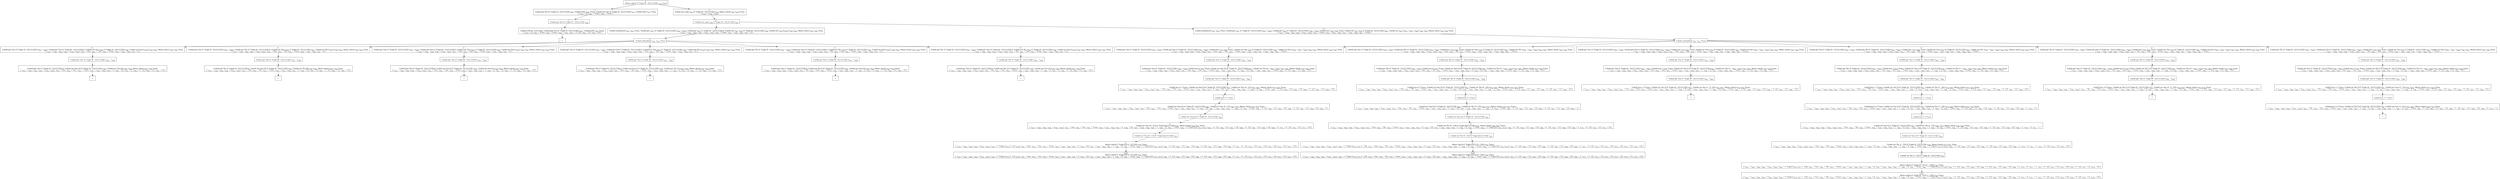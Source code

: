 digraph {
    graph [rankdir=TB
          ,bgcolor=transparent];
    node [shape=box
         ,fillcolor=white
         ,style=filled];
    0 [label=<O <BR/> Memo check (C Triple [0 : [2] [1] [3]]) v<SUB>916</SUB> Trueo>];
    1 [label=<C <BR/> Unfold get One (C Triple [0 : [2] [1] [3]]) v<SUB>946</SUB>, Unfold isNil v<SUB>946</SUB> Trueo, Unfold get Two (C Triple [0 : [2] [1] [3]]) v<SUB>947</SUB>, Unfold isNil v<SUB>947</SUB> Trueo <BR/>  [ v<SUB>916</SUB> &rarr; [], v<SUB>944</SUB> &rarr; Trueo, v<SUB>945</SUB> &rarr; Trueo ] >];
    2 [label=<C <BR/> Unfold one_step v<SUB>948</SUB> (C Triple [0 : [2] [1] [3]]) v<SUB>950</SUB>, Memo check v<SUB>950</SUB> v<SUB>949</SUB> Trueo <BR/>  [ v<SUB>916</SUB> &rarr; v<SUB>948</SUB> : v<SUB>949</SUB> ] >];
    3 [label=<O <BR/> Unfold get One (C Triple [0 : [2] [1] [3]]) v<SUB>946</SUB>>];
    4 [label=<C <BR/> Unfold isNil (0 : [2]) Trueo, Unfold get Two (C Triple [0 : [2] [1] [3]]) v<SUB>947</SUB>, Unfold isNil v<SUB>947</SUB> Trueo <BR/>  [ v<SUB>916</SUB> &rarr; [], v<SUB>944</SUB> &rarr; Trueo, v<SUB>945</SUB> &rarr; Trueo, v<SUB>946</SUB> &rarr; v<SUB>951</SUB>, v<SUB>951</SUB> &rarr; 0 : [2], v<SUB>952</SUB> &rarr; [1], v<SUB>953</SUB> &rarr; [3] ] >];
    5 [label=<_|_>];
    6 [label=<O <BR/> Unfold one_step v<SUB>948</SUB> (C Triple [0 : [2] [1] [3]]) v<SUB>950</SUB>>];
    7 [label=<C <BR/> Unfold notEqStick v<SUB>951</SUB> v<SUB>952</SUB> Trueo, Unfold get v<SUB>951</SUB> (C Triple [0 : [2] [1] [3]]) (v<SUB>955</SUB> : v<SUB>956</SUB>), Unfold get v<SUB>952</SUB> (C Triple [0 : [2] [1] [3]]) [], Unfold set v<SUB>951</SUB> v<SUB>956</SUB> (C Triple [0 : [2] [1] [3]]) v<SUB>958</SUB>, Unfold set v<SUB>952</SUB> [v<SUB>955</SUB>] v<SUB>958</SUB> v<SUB>950</SUB>, Memo check v<SUB>950</SUB> v<SUB>949</SUB> Trueo <BR/>  [ v<SUB>916</SUB> &rarr; v<SUB>948</SUB> : v<SUB>949</SUB>, v<SUB>948</SUB> &rarr; (v<SUB>951</SUB>, v<SUB>952</SUB>), v<SUB>953</SUB> &rarr; Trueo, v<SUB>954</SUB> &rarr; v<SUB>955</SUB> : v<SUB>956</SUB>, v<SUB>957</SUB> &rarr; [] ] >];
    8 [label=<C <BR/> Unfold notEqStick v<SUB>951</SUB> v<SUB>952</SUB> Trueo, Unfold get v<SUB>951</SUB> (C Triple [0 : [2] [1] [3]]) (v<SUB>955</SUB> : v<SUB>956</SUB>), Unfold get v<SUB>952</SUB> (C Triple [0 : [2] [1] [3]]) (v<SUB>959</SUB> : v<SUB>960</SUB>), Unfold less v<SUB>955</SUB> v<SUB>959</SUB> Trueo, Unfold set v<SUB>951</SUB> v<SUB>956</SUB> (C Triple [0 : [2] [1] [3]]) v<SUB>962</SUB>, Unfold set v<SUB>952</SUB> (v<SUB>955</SUB> : v<SUB>959</SUB> : v<SUB>960</SUB>) v<SUB>962</SUB> v<SUB>950</SUB>, Memo check v<SUB>950</SUB> v<SUB>949</SUB> Trueo <BR/>  [ v<SUB>916</SUB> &rarr; v<SUB>948</SUB> : v<SUB>949</SUB>, v<SUB>948</SUB> &rarr; (v<SUB>951</SUB>, v<SUB>952</SUB>), v<SUB>953</SUB> &rarr; Trueo, v<SUB>954</SUB> &rarr; v<SUB>955</SUB> : v<SUB>956</SUB>, v<SUB>957</SUB> &rarr; v<SUB>959</SUB> : v<SUB>960</SUB>, v<SUB>961</SUB> &rarr; Trueo ] >];
    9 [label=<O <BR/> Unfold notEqStick v<SUB>951</SUB> v<SUB>952</SUB> Trueo>];
    10 [label=<C <BR/> Unfold get One (C Triple [0 : [2] [1] [3]]) (v<SUB>955</SUB> : v<SUB>956</SUB>), Unfold get Two (C Triple [0 : [2] [1] [3]]) [], Unfold set One v<SUB>956</SUB> (C Triple [0 : [2] [1] [3]]) v<SUB>958</SUB>, Unfold set Two [v<SUB>955</SUB>] v<SUB>958</SUB> v<SUB>950</SUB>, Memo check v<SUB>950</SUB> v<SUB>949</SUB> Trueo <BR/>  [ v<SUB>916</SUB> &rarr; v<SUB>948</SUB> : v<SUB>949</SUB>, v<SUB>948</SUB> &rarr; (v<SUB>951</SUB>, v<SUB>952</SUB>), v<SUB>951</SUB> &rarr; One, v<SUB>952</SUB> &rarr; Two, v<SUB>953</SUB> &rarr; Trueo, v<SUB>954</SUB> &rarr; v<SUB>955</SUB> : v<SUB>956</SUB>, v<SUB>957</SUB> &rarr; [] ] >];
    11 [label=<C <BR/> Unfold get One (C Triple [0 : [2] [1] [3]]) (v<SUB>955</SUB> : v<SUB>956</SUB>), Unfold get Thr (C Triple [0 : [2] [1] [3]]) [], Unfold set One v<SUB>956</SUB> (C Triple [0 : [2] [1] [3]]) v<SUB>958</SUB>, Unfold set Thr [v<SUB>955</SUB>] v<SUB>958</SUB> v<SUB>950</SUB>, Memo check v<SUB>950</SUB> v<SUB>949</SUB> Trueo <BR/>  [ v<SUB>916</SUB> &rarr; v<SUB>948</SUB> : v<SUB>949</SUB>, v<SUB>948</SUB> &rarr; (v<SUB>951</SUB>, v<SUB>952</SUB>), v<SUB>951</SUB> &rarr; One, v<SUB>952</SUB> &rarr; Thr, v<SUB>953</SUB> &rarr; Trueo, v<SUB>954</SUB> &rarr; v<SUB>955</SUB> : v<SUB>956</SUB>, v<SUB>957</SUB> &rarr; [] ] >];
    12 [label=<C <BR/> Unfold get Two (C Triple [0 : [2] [1] [3]]) (v<SUB>955</SUB> : v<SUB>956</SUB>), Unfold get One (C Triple [0 : [2] [1] [3]]) [], Unfold set Two v<SUB>956</SUB> (C Triple [0 : [2] [1] [3]]) v<SUB>958</SUB>, Unfold set One [v<SUB>955</SUB>] v<SUB>958</SUB> v<SUB>950</SUB>, Memo check v<SUB>950</SUB> v<SUB>949</SUB> Trueo <BR/>  [ v<SUB>916</SUB> &rarr; v<SUB>948</SUB> : v<SUB>949</SUB>, v<SUB>948</SUB> &rarr; (v<SUB>951</SUB>, v<SUB>952</SUB>), v<SUB>951</SUB> &rarr; Two, v<SUB>952</SUB> &rarr; One, v<SUB>953</SUB> &rarr; Trueo, v<SUB>954</SUB> &rarr; v<SUB>955</SUB> : v<SUB>956</SUB>, v<SUB>957</SUB> &rarr; [] ] >];
    13 [label=<C <BR/> Unfold get Two (C Triple [0 : [2] [1] [3]]) (v<SUB>955</SUB> : v<SUB>956</SUB>), Unfold get Thr (C Triple [0 : [2] [1] [3]]) [], Unfold set Two v<SUB>956</SUB> (C Triple [0 : [2] [1] [3]]) v<SUB>958</SUB>, Unfold set Thr [v<SUB>955</SUB>] v<SUB>958</SUB> v<SUB>950</SUB>, Memo check v<SUB>950</SUB> v<SUB>949</SUB> Trueo <BR/>  [ v<SUB>916</SUB> &rarr; v<SUB>948</SUB> : v<SUB>949</SUB>, v<SUB>948</SUB> &rarr; (v<SUB>951</SUB>, v<SUB>952</SUB>), v<SUB>951</SUB> &rarr; Two, v<SUB>952</SUB> &rarr; Thr, v<SUB>953</SUB> &rarr; Trueo, v<SUB>954</SUB> &rarr; v<SUB>955</SUB> : v<SUB>956</SUB>, v<SUB>957</SUB> &rarr; [] ] >];
    14 [label=<C <BR/> Unfold get Thr (C Triple [0 : [2] [1] [3]]) (v<SUB>955</SUB> : v<SUB>956</SUB>), Unfold get One (C Triple [0 : [2] [1] [3]]) [], Unfold set Thr v<SUB>956</SUB> (C Triple [0 : [2] [1] [3]]) v<SUB>958</SUB>, Unfold set One [v<SUB>955</SUB>] v<SUB>958</SUB> v<SUB>950</SUB>, Memo check v<SUB>950</SUB> v<SUB>949</SUB> Trueo <BR/>  [ v<SUB>916</SUB> &rarr; v<SUB>948</SUB> : v<SUB>949</SUB>, v<SUB>948</SUB> &rarr; (v<SUB>951</SUB>, v<SUB>952</SUB>), v<SUB>951</SUB> &rarr; Thr, v<SUB>952</SUB> &rarr; One, v<SUB>953</SUB> &rarr; Trueo, v<SUB>954</SUB> &rarr; v<SUB>955</SUB> : v<SUB>956</SUB>, v<SUB>957</SUB> &rarr; [] ] >];
    15 [label=<C <BR/> Unfold get Thr (C Triple [0 : [2] [1] [3]]) (v<SUB>955</SUB> : v<SUB>956</SUB>), Unfold get Two (C Triple [0 : [2] [1] [3]]) [], Unfold set Thr v<SUB>956</SUB> (C Triple [0 : [2] [1] [3]]) v<SUB>958</SUB>, Unfold set Two [v<SUB>955</SUB>] v<SUB>958</SUB> v<SUB>950</SUB>, Memo check v<SUB>950</SUB> v<SUB>949</SUB> Trueo <BR/>  [ v<SUB>916</SUB> &rarr; v<SUB>948</SUB> : v<SUB>949</SUB>, v<SUB>948</SUB> &rarr; (v<SUB>951</SUB>, v<SUB>952</SUB>), v<SUB>951</SUB> &rarr; Thr, v<SUB>952</SUB> &rarr; Two, v<SUB>953</SUB> &rarr; Trueo, v<SUB>954</SUB> &rarr; v<SUB>955</SUB> : v<SUB>956</SUB>, v<SUB>957</SUB> &rarr; [] ] >];
    16 [label=<O <BR/> Unfold get One (C Triple [0 : [2] [1] [3]]) (v<SUB>955</SUB> : v<SUB>956</SUB>)>];
    17 [label=<C <BR/> Unfold get Two (C Triple [0 : [2] [1] [3]]) [], Unfold set One [2] (C Triple [0 : [2] [1] [3]]) v<SUB>958</SUB>, Unfold set Two [0] v<SUB>958</SUB> v<SUB>950</SUB>, Memo check v<SUB>950</SUB> v<SUB>949</SUB> Trueo <BR/>  [ v<SUB>916</SUB> &rarr; v<SUB>948</SUB> : v<SUB>949</SUB>, v<SUB>948</SUB> &rarr; (v<SUB>951</SUB>, v<SUB>952</SUB>), v<SUB>951</SUB> &rarr; One, v<SUB>952</SUB> &rarr; Two, v<SUB>953</SUB> &rarr; Trueo, v<SUB>954</SUB> &rarr; v<SUB>955</SUB> : v<SUB>956</SUB>, v<SUB>955</SUB> &rarr; 0, v<SUB>956</SUB> &rarr; [2], v<SUB>957</SUB> &rarr; [], v<SUB>963</SUB> &rarr; 0 : [2], v<SUB>964</SUB> &rarr; [1], v<SUB>965</SUB> &rarr; [3] ] >];
    18 [label=<_|_>];
    19 [label=<O <BR/> Unfold get One (C Triple [0 : [2] [1] [3]]) (v<SUB>955</SUB> : v<SUB>956</SUB>)>];
    20 [label=<C <BR/> Unfold get Thr (C Triple [0 : [2] [1] [3]]) [], Unfold set One [2] (C Triple [0 : [2] [1] [3]]) v<SUB>958</SUB>, Unfold set Thr [0] v<SUB>958</SUB> v<SUB>950</SUB>, Memo check v<SUB>950</SUB> v<SUB>949</SUB> Trueo <BR/>  [ v<SUB>916</SUB> &rarr; v<SUB>948</SUB> : v<SUB>949</SUB>, v<SUB>948</SUB> &rarr; (v<SUB>951</SUB>, v<SUB>952</SUB>), v<SUB>951</SUB> &rarr; One, v<SUB>952</SUB> &rarr; Thr, v<SUB>953</SUB> &rarr; Trueo, v<SUB>954</SUB> &rarr; v<SUB>955</SUB> : v<SUB>956</SUB>, v<SUB>955</SUB> &rarr; 0, v<SUB>956</SUB> &rarr; [2], v<SUB>957</SUB> &rarr; [], v<SUB>963</SUB> &rarr; 0 : [2], v<SUB>964</SUB> &rarr; [1], v<SUB>965</SUB> &rarr; [3] ] >];
    21 [label=<_|_>];
    22 [label=<O <BR/> Unfold get Two (C Triple [0 : [2] [1] [3]]) (v<SUB>955</SUB> : v<SUB>956</SUB>)>];
    23 [label=<C <BR/> Unfold get One (C Triple [0 : [2] [1] [3]]) [], Unfold set Two [] (C Triple [0 : [2] [1] [3]]) v<SUB>958</SUB>, Unfold set One [1] v<SUB>958</SUB> v<SUB>950</SUB>, Memo check v<SUB>950</SUB> v<SUB>949</SUB> Trueo <BR/>  [ v<SUB>916</SUB> &rarr; v<SUB>948</SUB> : v<SUB>949</SUB>, v<SUB>948</SUB> &rarr; (v<SUB>951</SUB>, v<SUB>952</SUB>), v<SUB>951</SUB> &rarr; Two, v<SUB>952</SUB> &rarr; One, v<SUB>953</SUB> &rarr; Trueo, v<SUB>954</SUB> &rarr; v<SUB>955</SUB> : v<SUB>956</SUB>, v<SUB>955</SUB> &rarr; 1, v<SUB>956</SUB> &rarr; [], v<SUB>957</SUB> &rarr; [], v<SUB>963</SUB> &rarr; 0 : [2], v<SUB>964</SUB> &rarr; [1], v<SUB>965</SUB> &rarr; [3] ] >];
    24 [label=<_|_>];
    25 [label=<O <BR/> Unfold get Two (C Triple [0 : [2] [1] [3]]) (v<SUB>955</SUB> : v<SUB>956</SUB>)>];
    26 [label=<C <BR/> Unfold get Thr (C Triple [0 : [2] [1] [3]]) [], Unfold set Two [] (C Triple [0 : [2] [1] [3]]) v<SUB>958</SUB>, Unfold set Thr [1] v<SUB>958</SUB> v<SUB>950</SUB>, Memo check v<SUB>950</SUB> v<SUB>949</SUB> Trueo <BR/>  [ v<SUB>916</SUB> &rarr; v<SUB>948</SUB> : v<SUB>949</SUB>, v<SUB>948</SUB> &rarr; (v<SUB>951</SUB>, v<SUB>952</SUB>), v<SUB>951</SUB> &rarr; Two, v<SUB>952</SUB> &rarr; Thr, v<SUB>953</SUB> &rarr; Trueo, v<SUB>954</SUB> &rarr; v<SUB>955</SUB> : v<SUB>956</SUB>, v<SUB>955</SUB> &rarr; 1, v<SUB>956</SUB> &rarr; [], v<SUB>957</SUB> &rarr; [], v<SUB>963</SUB> &rarr; 0 : [2], v<SUB>964</SUB> &rarr; [1], v<SUB>965</SUB> &rarr; [3] ] >];
    27 [label=<_|_>];
    28 [label=<O <BR/> Unfold get Thr (C Triple [0 : [2] [1] [3]]) (v<SUB>955</SUB> : v<SUB>956</SUB>)>];
    29 [label=<C <BR/> Unfold get One (C Triple [0 : [2] [1] [3]]) [], Unfold set Thr [] (C Triple [0 : [2] [1] [3]]) v<SUB>958</SUB>, Unfold set One [3] v<SUB>958</SUB> v<SUB>950</SUB>, Memo check v<SUB>950</SUB> v<SUB>949</SUB> Trueo <BR/>  [ v<SUB>916</SUB> &rarr; v<SUB>948</SUB> : v<SUB>949</SUB>, v<SUB>948</SUB> &rarr; (v<SUB>951</SUB>, v<SUB>952</SUB>), v<SUB>951</SUB> &rarr; Thr, v<SUB>952</SUB> &rarr; One, v<SUB>953</SUB> &rarr; Trueo, v<SUB>954</SUB> &rarr; v<SUB>955</SUB> : v<SUB>956</SUB>, v<SUB>955</SUB> &rarr; 3, v<SUB>956</SUB> &rarr; [], v<SUB>957</SUB> &rarr; [], v<SUB>963</SUB> &rarr; 0 : [2], v<SUB>964</SUB> &rarr; [1], v<SUB>965</SUB> &rarr; [3] ] >];
    30 [label=<_|_>];
    31 [label=<O <BR/> Unfold get Thr (C Triple [0 : [2] [1] [3]]) (v<SUB>955</SUB> : v<SUB>956</SUB>)>];
    32 [label=<C <BR/> Unfold get Two (C Triple [0 : [2] [1] [3]]) [], Unfold set Thr [] (C Triple [0 : [2] [1] [3]]) v<SUB>958</SUB>, Unfold set Two [3] v<SUB>958</SUB> v<SUB>950</SUB>, Memo check v<SUB>950</SUB> v<SUB>949</SUB> Trueo <BR/>  [ v<SUB>916</SUB> &rarr; v<SUB>948</SUB> : v<SUB>949</SUB>, v<SUB>948</SUB> &rarr; (v<SUB>951</SUB>, v<SUB>952</SUB>), v<SUB>951</SUB> &rarr; Thr, v<SUB>952</SUB> &rarr; Two, v<SUB>953</SUB> &rarr; Trueo, v<SUB>954</SUB> &rarr; v<SUB>955</SUB> : v<SUB>956</SUB>, v<SUB>955</SUB> &rarr; 3, v<SUB>956</SUB> &rarr; [], v<SUB>957</SUB> &rarr; [], v<SUB>963</SUB> &rarr; 0 : [2], v<SUB>964</SUB> &rarr; [1], v<SUB>965</SUB> &rarr; [3] ] >];
    33 [label=<_|_>];
    34 [label=<O <BR/> Unfold notEqStick v<SUB>951</SUB> v<SUB>952</SUB> Trueo>];
    35 [label=<C <BR/> Unfold get One (C Triple [0 : [2] [1] [3]]) (v<SUB>955</SUB> : v<SUB>956</SUB>), Unfold get Two (C Triple [0 : [2] [1] [3]]) (v<SUB>959</SUB> : v<SUB>960</SUB>), Unfold less v<SUB>955</SUB> v<SUB>959</SUB> Trueo, Unfold set One v<SUB>956</SUB> (C Triple [0 : [2] [1] [3]]) v<SUB>962</SUB>, Unfold set Two (v<SUB>955</SUB> : v<SUB>959</SUB> : v<SUB>960</SUB>) v<SUB>962</SUB> v<SUB>950</SUB>, Memo check v<SUB>950</SUB> v<SUB>949</SUB> Trueo <BR/>  [ v<SUB>916</SUB> &rarr; v<SUB>948</SUB> : v<SUB>949</SUB>, v<SUB>948</SUB> &rarr; (v<SUB>951</SUB>, v<SUB>952</SUB>), v<SUB>951</SUB> &rarr; One, v<SUB>952</SUB> &rarr; Two, v<SUB>953</SUB> &rarr; Trueo, v<SUB>954</SUB> &rarr; v<SUB>955</SUB> : v<SUB>956</SUB>, v<SUB>957</SUB> &rarr; v<SUB>959</SUB> : v<SUB>960</SUB>, v<SUB>961</SUB> &rarr; Trueo ] >];
    36 [label=<C <BR/> Unfold get One (C Triple [0 : [2] [1] [3]]) (v<SUB>955</SUB> : v<SUB>956</SUB>), Unfold get Thr (C Triple [0 : [2] [1] [3]]) (v<SUB>959</SUB> : v<SUB>960</SUB>), Unfold less v<SUB>955</SUB> v<SUB>959</SUB> Trueo, Unfold set One v<SUB>956</SUB> (C Triple [0 : [2] [1] [3]]) v<SUB>962</SUB>, Unfold set Thr (v<SUB>955</SUB> : v<SUB>959</SUB> : v<SUB>960</SUB>) v<SUB>962</SUB> v<SUB>950</SUB>, Memo check v<SUB>950</SUB> v<SUB>949</SUB> Trueo <BR/>  [ v<SUB>916</SUB> &rarr; v<SUB>948</SUB> : v<SUB>949</SUB>, v<SUB>948</SUB> &rarr; (v<SUB>951</SUB>, v<SUB>952</SUB>), v<SUB>951</SUB> &rarr; One, v<SUB>952</SUB> &rarr; Thr, v<SUB>953</SUB> &rarr; Trueo, v<SUB>954</SUB> &rarr; v<SUB>955</SUB> : v<SUB>956</SUB>, v<SUB>957</SUB> &rarr; v<SUB>959</SUB> : v<SUB>960</SUB>, v<SUB>961</SUB> &rarr; Trueo ] >];
    37 [label=<C <BR/> Unfold get Two (C Triple [0 : [2] [1] [3]]) (v<SUB>955</SUB> : v<SUB>956</SUB>), Unfold get One (C Triple [0 : [2] [1] [3]]) (v<SUB>959</SUB> : v<SUB>960</SUB>), Unfold less v<SUB>955</SUB> v<SUB>959</SUB> Trueo, Unfold set Two v<SUB>956</SUB> (C Triple [0 : [2] [1] [3]]) v<SUB>962</SUB>, Unfold set One (v<SUB>955</SUB> : v<SUB>959</SUB> : v<SUB>960</SUB>) v<SUB>962</SUB> v<SUB>950</SUB>, Memo check v<SUB>950</SUB> v<SUB>949</SUB> Trueo <BR/>  [ v<SUB>916</SUB> &rarr; v<SUB>948</SUB> : v<SUB>949</SUB>, v<SUB>948</SUB> &rarr; (v<SUB>951</SUB>, v<SUB>952</SUB>), v<SUB>951</SUB> &rarr; Two, v<SUB>952</SUB> &rarr; One, v<SUB>953</SUB> &rarr; Trueo, v<SUB>954</SUB> &rarr; v<SUB>955</SUB> : v<SUB>956</SUB>, v<SUB>957</SUB> &rarr; v<SUB>959</SUB> : v<SUB>960</SUB>, v<SUB>961</SUB> &rarr; Trueo ] >];
    38 [label=<C <BR/> Unfold get Two (C Triple [0 : [2] [1] [3]]) (v<SUB>955</SUB> : v<SUB>956</SUB>), Unfold get Thr (C Triple [0 : [2] [1] [3]]) (v<SUB>959</SUB> : v<SUB>960</SUB>), Unfold less v<SUB>955</SUB> v<SUB>959</SUB> Trueo, Unfold set Two v<SUB>956</SUB> (C Triple [0 : [2] [1] [3]]) v<SUB>962</SUB>, Unfold set Thr (v<SUB>955</SUB> : v<SUB>959</SUB> : v<SUB>960</SUB>) v<SUB>962</SUB> v<SUB>950</SUB>, Memo check v<SUB>950</SUB> v<SUB>949</SUB> Trueo <BR/>  [ v<SUB>916</SUB> &rarr; v<SUB>948</SUB> : v<SUB>949</SUB>, v<SUB>948</SUB> &rarr; (v<SUB>951</SUB>, v<SUB>952</SUB>), v<SUB>951</SUB> &rarr; Two, v<SUB>952</SUB> &rarr; Thr, v<SUB>953</SUB> &rarr; Trueo, v<SUB>954</SUB> &rarr; v<SUB>955</SUB> : v<SUB>956</SUB>, v<SUB>957</SUB> &rarr; v<SUB>959</SUB> : v<SUB>960</SUB>, v<SUB>961</SUB> &rarr; Trueo ] >];
    39 [label=<C <BR/> Unfold get Thr (C Triple [0 : [2] [1] [3]]) (v<SUB>955</SUB> : v<SUB>956</SUB>), Unfold get One (C Triple [0 : [2] [1] [3]]) (v<SUB>959</SUB> : v<SUB>960</SUB>), Unfold less v<SUB>955</SUB> v<SUB>959</SUB> Trueo, Unfold set Thr v<SUB>956</SUB> (C Triple [0 : [2] [1] [3]]) v<SUB>962</SUB>, Unfold set One (v<SUB>955</SUB> : v<SUB>959</SUB> : v<SUB>960</SUB>) v<SUB>962</SUB> v<SUB>950</SUB>, Memo check v<SUB>950</SUB> v<SUB>949</SUB> Trueo <BR/>  [ v<SUB>916</SUB> &rarr; v<SUB>948</SUB> : v<SUB>949</SUB>, v<SUB>948</SUB> &rarr; (v<SUB>951</SUB>, v<SUB>952</SUB>), v<SUB>951</SUB> &rarr; Thr, v<SUB>952</SUB> &rarr; One, v<SUB>953</SUB> &rarr; Trueo, v<SUB>954</SUB> &rarr; v<SUB>955</SUB> : v<SUB>956</SUB>, v<SUB>957</SUB> &rarr; v<SUB>959</SUB> : v<SUB>960</SUB>, v<SUB>961</SUB> &rarr; Trueo ] >];
    40 [label=<C <BR/> Unfold get Thr (C Triple [0 : [2] [1] [3]]) (v<SUB>955</SUB> : v<SUB>956</SUB>), Unfold get Two (C Triple [0 : [2] [1] [3]]) (v<SUB>959</SUB> : v<SUB>960</SUB>), Unfold less v<SUB>955</SUB> v<SUB>959</SUB> Trueo, Unfold set Thr v<SUB>956</SUB> (C Triple [0 : [2] [1] [3]]) v<SUB>962</SUB>, Unfold set Two (v<SUB>955</SUB> : v<SUB>959</SUB> : v<SUB>960</SUB>) v<SUB>962</SUB> v<SUB>950</SUB>, Memo check v<SUB>950</SUB> v<SUB>949</SUB> Trueo <BR/>  [ v<SUB>916</SUB> &rarr; v<SUB>948</SUB> : v<SUB>949</SUB>, v<SUB>948</SUB> &rarr; (v<SUB>951</SUB>, v<SUB>952</SUB>), v<SUB>951</SUB> &rarr; Thr, v<SUB>952</SUB> &rarr; Two, v<SUB>953</SUB> &rarr; Trueo, v<SUB>954</SUB> &rarr; v<SUB>955</SUB> : v<SUB>956</SUB>, v<SUB>957</SUB> &rarr; v<SUB>959</SUB> : v<SUB>960</SUB>, v<SUB>961</SUB> &rarr; Trueo ] >];
    41 [label=<O <BR/> Unfold get One (C Triple [0 : [2] [1] [3]]) (v<SUB>955</SUB> : v<SUB>956</SUB>)>];
    42 [label=<C <BR/> Unfold get Two (C Triple [0 : [2] [1] [3]]) (v<SUB>959</SUB> : v<SUB>960</SUB>), Unfold less 0 v<SUB>959</SUB> Trueo, Unfold set One [2] (C Triple [0 : [2] [1] [3]]) v<SUB>962</SUB>, Unfold set Two (0 : v<SUB>959</SUB> : v<SUB>960</SUB>) v<SUB>962</SUB> v<SUB>950</SUB>, Memo check v<SUB>950</SUB> v<SUB>949</SUB> Trueo <BR/>  [ v<SUB>916</SUB> &rarr; v<SUB>948</SUB> : v<SUB>949</SUB>, v<SUB>948</SUB> &rarr; (v<SUB>951</SUB>, v<SUB>952</SUB>), v<SUB>951</SUB> &rarr; One, v<SUB>952</SUB> &rarr; Two, v<SUB>953</SUB> &rarr; Trueo, v<SUB>954</SUB> &rarr; v<SUB>955</SUB> : v<SUB>956</SUB>, v<SUB>955</SUB> &rarr; 0, v<SUB>956</SUB> &rarr; [2], v<SUB>957</SUB> &rarr; v<SUB>959</SUB> : v<SUB>960</SUB>, v<SUB>961</SUB> &rarr; Trueo, v<SUB>963</SUB> &rarr; 0 : [2], v<SUB>964</SUB> &rarr; [1], v<SUB>965</SUB> &rarr; [3] ] >];
    43 [label=<O <BR/> Unfold get Two (C Triple [0 : [2] [1] [3]]) (v<SUB>959</SUB> : v<SUB>960</SUB>)>];
    44 [label=<C <BR/> Unfold less 0 1 Trueo, Unfold set One [2] (C Triple [0 : [2] [1] [3]]) v<SUB>962</SUB>, Unfold set Two (0 : [1]) v<SUB>962</SUB> v<SUB>950</SUB>, Memo check v<SUB>950</SUB> v<SUB>949</SUB> Trueo <BR/>  [ v<SUB>916</SUB> &rarr; v<SUB>948</SUB> : v<SUB>949</SUB>, v<SUB>948</SUB> &rarr; (v<SUB>951</SUB>, v<SUB>952</SUB>), v<SUB>951</SUB> &rarr; One, v<SUB>952</SUB> &rarr; Two, v<SUB>953</SUB> &rarr; Trueo, v<SUB>954</SUB> &rarr; v<SUB>955</SUB> : v<SUB>956</SUB>, v<SUB>955</SUB> &rarr; 0, v<SUB>956</SUB> &rarr; [2], v<SUB>957</SUB> &rarr; v<SUB>959</SUB> : v<SUB>960</SUB>, v<SUB>959</SUB> &rarr; 1, v<SUB>960</SUB> &rarr; [], v<SUB>961</SUB> &rarr; Trueo, v<SUB>963</SUB> &rarr; 0 : [2], v<SUB>964</SUB> &rarr; [1], v<SUB>965</SUB> &rarr; [3], v<SUB>966</SUB> &rarr; 0 : [2], v<SUB>967</SUB> &rarr; [1], v<SUB>968</SUB> &rarr; [3] ] >];
    45 [label=<O <BR/> Unfold less 0 1 Trueo>];
    46 [label=<C <BR/> Unfold set One [2] (C Triple [0 : [2] [1] [3]]) v<SUB>962</SUB>, Unfold set Two (0 : [1]) v<SUB>962</SUB> v<SUB>950</SUB>, Memo check v<SUB>950</SUB> v<SUB>949</SUB> Trueo <BR/>  [ v<SUB>916</SUB> &rarr; v<SUB>948</SUB> : v<SUB>949</SUB>, v<SUB>948</SUB> &rarr; (v<SUB>951</SUB>, v<SUB>952</SUB>), v<SUB>951</SUB> &rarr; One, v<SUB>952</SUB> &rarr; Two, v<SUB>953</SUB> &rarr; Trueo, v<SUB>954</SUB> &rarr; v<SUB>955</SUB> : v<SUB>956</SUB>, v<SUB>955</SUB> &rarr; 0, v<SUB>956</SUB> &rarr; [2], v<SUB>957</SUB> &rarr; v<SUB>959</SUB> : v<SUB>960</SUB>, v<SUB>959</SUB> &rarr; 1, v<SUB>960</SUB> &rarr; [], v<SUB>961</SUB> &rarr; Trueo, v<SUB>963</SUB> &rarr; 0 : [2], v<SUB>964</SUB> &rarr; [1], v<SUB>965</SUB> &rarr; [3], v<SUB>966</SUB> &rarr; 0 : [2], v<SUB>967</SUB> &rarr; [1], v<SUB>968</SUB> &rarr; [3], v<SUB>969</SUB> &rarr; 0 ] >];
    47 [label=<O <BR/> Unfold set One [2] (C Triple [0 : [2] [1] [3]]) v<SUB>962</SUB>>];
    48 [label=<C <BR/> Unfold set Two (0 : [1]) (C Triple [[2] [1] [3]]) v<SUB>950</SUB>, Memo check v<SUB>950</SUB> v<SUB>949</SUB> Trueo <BR/>  [ v<SUB>916</SUB> &rarr; v<SUB>948</SUB> : v<SUB>949</SUB>, v<SUB>948</SUB> &rarr; (v<SUB>951</SUB>, v<SUB>952</SUB>), v<SUB>951</SUB> &rarr; One, v<SUB>952</SUB> &rarr; Two, v<SUB>953</SUB> &rarr; Trueo, v<SUB>954</SUB> &rarr; v<SUB>955</SUB> : v<SUB>956</SUB>, v<SUB>955</SUB> &rarr; 0, v<SUB>956</SUB> &rarr; [2], v<SUB>957</SUB> &rarr; v<SUB>959</SUB> : v<SUB>960</SUB>, v<SUB>959</SUB> &rarr; 1, v<SUB>960</SUB> &rarr; [], v<SUB>961</SUB> &rarr; Trueo, v<SUB>962</SUB> &rarr; C Triple [[2] v<SUB>972</SUB> v<SUB>973</SUB>], v<SUB>963</SUB> &rarr; 0 : [2], v<SUB>964</SUB> &rarr; [1], v<SUB>965</SUB> &rarr; [3], v<SUB>966</SUB> &rarr; 0 : [2], v<SUB>967</SUB> &rarr; [1], v<SUB>968</SUB> &rarr; [3], v<SUB>969</SUB> &rarr; 0, v<SUB>971</SUB> &rarr; 0 : [2], v<SUB>972</SUB> &rarr; [1], v<SUB>973</SUB> &rarr; [3] ] >];
    49 [label=<O <BR/> Unfold set Two (0 : [1]) (C Triple [[2] [1] [3]]) v<SUB>950</SUB>>];
    50 [label=<C <BR/> Memo check (C Triple [[2] 0 : [1] [3]]) v<SUB>949</SUB> Trueo <BR/>  [ v<SUB>916</SUB> &rarr; v<SUB>948</SUB> : v<SUB>949</SUB>, v<SUB>948</SUB> &rarr; (v<SUB>951</SUB>, v<SUB>952</SUB>), v<SUB>950</SUB> &rarr; C Triple [v<SUB>974</SUB> 0 : [1] v<SUB>976</SUB>], v<SUB>951</SUB> &rarr; One, v<SUB>952</SUB> &rarr; Two, v<SUB>953</SUB> &rarr; Trueo, v<SUB>954</SUB> &rarr; v<SUB>955</SUB> : v<SUB>956</SUB>, v<SUB>955</SUB> &rarr; 0, v<SUB>956</SUB> &rarr; [2], v<SUB>957</SUB> &rarr; v<SUB>959</SUB> : v<SUB>960</SUB>, v<SUB>959</SUB> &rarr; 1, v<SUB>960</SUB> &rarr; [], v<SUB>961</SUB> &rarr; Trueo, v<SUB>962</SUB> &rarr; C Triple [[2] v<SUB>972</SUB> v<SUB>973</SUB>], v<SUB>963</SUB> &rarr; 0 : [2], v<SUB>964</SUB> &rarr; [1], v<SUB>965</SUB> &rarr; [3], v<SUB>966</SUB> &rarr; 0 : [2], v<SUB>967</SUB> &rarr; [1], v<SUB>968</SUB> &rarr; [3], v<SUB>969</SUB> &rarr; 0, v<SUB>971</SUB> &rarr; 0 : [2], v<SUB>972</SUB> &rarr; [1], v<SUB>973</SUB> &rarr; [3], v<SUB>974</SUB> &rarr; [2], v<SUB>975</SUB> &rarr; [1], v<SUB>976</SUB> &rarr; [3] ] >];
    51 [label=<Leaf <BR/> Memo check (C Triple [[2] 0 : [1] [3]]) v<SUB>949</SUB> Trueo <BR/>  [ v<SUB>916</SUB> &rarr; v<SUB>948</SUB> : v<SUB>949</SUB>, v<SUB>948</SUB> &rarr; (v<SUB>951</SUB>, v<SUB>952</SUB>), v<SUB>950</SUB> &rarr; C Triple [v<SUB>974</SUB> 0 : [1] v<SUB>976</SUB>], v<SUB>951</SUB> &rarr; One, v<SUB>952</SUB> &rarr; Two, v<SUB>953</SUB> &rarr; Trueo, v<SUB>954</SUB> &rarr; v<SUB>955</SUB> : v<SUB>956</SUB>, v<SUB>955</SUB> &rarr; 0, v<SUB>956</SUB> &rarr; [2], v<SUB>957</SUB> &rarr; v<SUB>959</SUB> : v<SUB>960</SUB>, v<SUB>959</SUB> &rarr; 1, v<SUB>960</SUB> &rarr; [], v<SUB>961</SUB> &rarr; Trueo, v<SUB>962</SUB> &rarr; C Triple [[2] v<SUB>972</SUB> v<SUB>973</SUB>], v<SUB>963</SUB> &rarr; 0 : [2], v<SUB>964</SUB> &rarr; [1], v<SUB>965</SUB> &rarr; [3], v<SUB>966</SUB> &rarr; 0 : [2], v<SUB>967</SUB> &rarr; [1], v<SUB>968</SUB> &rarr; [3], v<SUB>969</SUB> &rarr; 0, v<SUB>971</SUB> &rarr; 0 : [2], v<SUB>972</SUB> &rarr; [1], v<SUB>973</SUB> &rarr; [3], v<SUB>974</SUB> &rarr; [2], v<SUB>975</SUB> &rarr; [1], v<SUB>976</SUB> &rarr; [3] ] >];
    52 [label=<O <BR/> Unfold get One (C Triple [0 : [2] [1] [3]]) (v<SUB>955</SUB> : v<SUB>956</SUB>)>];
    53 [label=<C <BR/> Unfold get Thr (C Triple [0 : [2] [1] [3]]) (v<SUB>959</SUB> : v<SUB>960</SUB>), Unfold less 0 v<SUB>959</SUB> Trueo, Unfold set One [2] (C Triple [0 : [2] [1] [3]]) v<SUB>962</SUB>, Unfold set Thr (0 : v<SUB>959</SUB> : v<SUB>960</SUB>) v<SUB>962</SUB> v<SUB>950</SUB>, Memo check v<SUB>950</SUB> v<SUB>949</SUB> Trueo <BR/>  [ v<SUB>916</SUB> &rarr; v<SUB>948</SUB> : v<SUB>949</SUB>, v<SUB>948</SUB> &rarr; (v<SUB>951</SUB>, v<SUB>952</SUB>), v<SUB>951</SUB> &rarr; One, v<SUB>952</SUB> &rarr; Thr, v<SUB>953</SUB> &rarr; Trueo, v<SUB>954</SUB> &rarr; v<SUB>955</SUB> : v<SUB>956</SUB>, v<SUB>955</SUB> &rarr; 0, v<SUB>956</SUB> &rarr; [2], v<SUB>957</SUB> &rarr; v<SUB>959</SUB> : v<SUB>960</SUB>, v<SUB>961</SUB> &rarr; Trueo, v<SUB>963</SUB> &rarr; 0 : [2], v<SUB>964</SUB> &rarr; [1], v<SUB>965</SUB> &rarr; [3] ] >];
    54 [label=<O <BR/> Unfold get Thr (C Triple [0 : [2] [1] [3]]) (v<SUB>959</SUB> : v<SUB>960</SUB>)>];
    55 [label=<C <BR/> Unfold less 0 3 Trueo, Unfold set One [2] (C Triple [0 : [2] [1] [3]]) v<SUB>962</SUB>, Unfold set Thr (0 : [3]) v<SUB>962</SUB> v<SUB>950</SUB>, Memo check v<SUB>950</SUB> v<SUB>949</SUB> Trueo <BR/>  [ v<SUB>916</SUB> &rarr; v<SUB>948</SUB> : v<SUB>949</SUB>, v<SUB>948</SUB> &rarr; (v<SUB>951</SUB>, v<SUB>952</SUB>), v<SUB>951</SUB> &rarr; One, v<SUB>952</SUB> &rarr; Thr, v<SUB>953</SUB> &rarr; Trueo, v<SUB>954</SUB> &rarr; v<SUB>955</SUB> : v<SUB>956</SUB>, v<SUB>955</SUB> &rarr; 0, v<SUB>956</SUB> &rarr; [2], v<SUB>957</SUB> &rarr; v<SUB>959</SUB> : v<SUB>960</SUB>, v<SUB>959</SUB> &rarr; 3, v<SUB>960</SUB> &rarr; [], v<SUB>961</SUB> &rarr; Trueo, v<SUB>963</SUB> &rarr; 0 : [2], v<SUB>964</SUB> &rarr; [1], v<SUB>965</SUB> &rarr; [3], v<SUB>966</SUB> &rarr; 0 : [2], v<SUB>967</SUB> &rarr; [1], v<SUB>968</SUB> &rarr; [3] ] >];
    56 [label=<O <BR/> Unfold less 0 3 Trueo>];
    57 [label=<C <BR/> Unfold set One [2] (C Triple [0 : [2] [1] [3]]) v<SUB>962</SUB>, Unfold set Thr (0 : [3]) v<SUB>962</SUB> v<SUB>950</SUB>, Memo check v<SUB>950</SUB> v<SUB>949</SUB> Trueo <BR/>  [ v<SUB>916</SUB> &rarr; v<SUB>948</SUB> : v<SUB>949</SUB>, v<SUB>948</SUB> &rarr; (v<SUB>951</SUB>, v<SUB>952</SUB>), v<SUB>951</SUB> &rarr; One, v<SUB>952</SUB> &rarr; Thr, v<SUB>953</SUB> &rarr; Trueo, v<SUB>954</SUB> &rarr; v<SUB>955</SUB> : v<SUB>956</SUB>, v<SUB>955</SUB> &rarr; 0, v<SUB>956</SUB> &rarr; [2], v<SUB>957</SUB> &rarr; v<SUB>959</SUB> : v<SUB>960</SUB>, v<SUB>959</SUB> &rarr; 3, v<SUB>960</SUB> &rarr; [], v<SUB>961</SUB> &rarr; Trueo, v<SUB>963</SUB> &rarr; 0 : [2], v<SUB>964</SUB> &rarr; [1], v<SUB>965</SUB> &rarr; [3], v<SUB>966</SUB> &rarr; 0 : [2], v<SUB>967</SUB> &rarr; [1], v<SUB>968</SUB> &rarr; [3], v<SUB>969</SUB> &rarr; 2 ] >];
    58 [label=<O <BR/> Unfold set One [2] (C Triple [0 : [2] [1] [3]]) v<SUB>962</SUB>>];
    59 [label=<C <BR/> Unfold set Thr (0 : [3]) (C Triple [[2] [1] [3]]) v<SUB>950</SUB>, Memo check v<SUB>950</SUB> v<SUB>949</SUB> Trueo <BR/>  [ v<SUB>916</SUB> &rarr; v<SUB>948</SUB> : v<SUB>949</SUB>, v<SUB>948</SUB> &rarr; (v<SUB>951</SUB>, v<SUB>952</SUB>), v<SUB>951</SUB> &rarr; One, v<SUB>952</SUB> &rarr; Thr, v<SUB>953</SUB> &rarr; Trueo, v<SUB>954</SUB> &rarr; v<SUB>955</SUB> : v<SUB>956</SUB>, v<SUB>955</SUB> &rarr; 0, v<SUB>956</SUB> &rarr; [2], v<SUB>957</SUB> &rarr; v<SUB>959</SUB> : v<SUB>960</SUB>, v<SUB>959</SUB> &rarr; 3, v<SUB>960</SUB> &rarr; [], v<SUB>961</SUB> &rarr; Trueo, v<SUB>962</SUB> &rarr; C Triple [[2] v<SUB>972</SUB> v<SUB>973</SUB>], v<SUB>963</SUB> &rarr; 0 : [2], v<SUB>964</SUB> &rarr; [1], v<SUB>965</SUB> &rarr; [3], v<SUB>966</SUB> &rarr; 0 : [2], v<SUB>967</SUB> &rarr; [1], v<SUB>968</SUB> &rarr; [3], v<SUB>969</SUB> &rarr; 2, v<SUB>971</SUB> &rarr; 0 : [2], v<SUB>972</SUB> &rarr; [1], v<SUB>973</SUB> &rarr; [3] ] >];
    60 [label=<O <BR/> Unfold set Thr (0 : [3]) (C Triple [[2] [1] [3]]) v<SUB>950</SUB>>];
    61 [label=<C <BR/> Memo check (C Triple [[2] [1] 0 : [3]]) v<SUB>949</SUB> Trueo <BR/>  [ v<SUB>916</SUB> &rarr; v<SUB>948</SUB> : v<SUB>949</SUB>, v<SUB>948</SUB> &rarr; (v<SUB>951</SUB>, v<SUB>952</SUB>), v<SUB>950</SUB> &rarr; C Triple [v<SUB>974</SUB> v<SUB>975</SUB> 0 : [3]], v<SUB>951</SUB> &rarr; One, v<SUB>952</SUB> &rarr; Thr, v<SUB>953</SUB> &rarr; Trueo, v<SUB>954</SUB> &rarr; v<SUB>955</SUB> : v<SUB>956</SUB>, v<SUB>955</SUB> &rarr; 0, v<SUB>956</SUB> &rarr; [2], v<SUB>957</SUB> &rarr; v<SUB>959</SUB> : v<SUB>960</SUB>, v<SUB>959</SUB> &rarr; 3, v<SUB>960</SUB> &rarr; [], v<SUB>961</SUB> &rarr; Trueo, v<SUB>962</SUB> &rarr; C Triple [[2] v<SUB>972</SUB> v<SUB>973</SUB>], v<SUB>963</SUB> &rarr; 0 : [2], v<SUB>964</SUB> &rarr; [1], v<SUB>965</SUB> &rarr; [3], v<SUB>966</SUB> &rarr; 0 : [2], v<SUB>967</SUB> &rarr; [1], v<SUB>968</SUB> &rarr; [3], v<SUB>969</SUB> &rarr; 2, v<SUB>971</SUB> &rarr; 0 : [2], v<SUB>972</SUB> &rarr; [1], v<SUB>973</SUB> &rarr; [3], v<SUB>974</SUB> &rarr; [2], v<SUB>975</SUB> &rarr; [1], v<SUB>976</SUB> &rarr; [3] ] >];
    62 [label=<Leaf <BR/> Memo check (C Triple [[2] [1] 0 : [3]]) v<SUB>949</SUB> Trueo <BR/>  [ v<SUB>916</SUB> &rarr; v<SUB>948</SUB> : v<SUB>949</SUB>, v<SUB>948</SUB> &rarr; (v<SUB>951</SUB>, v<SUB>952</SUB>), v<SUB>950</SUB> &rarr; C Triple [v<SUB>974</SUB> v<SUB>975</SUB> 0 : [3]], v<SUB>951</SUB> &rarr; One, v<SUB>952</SUB> &rarr; Thr, v<SUB>953</SUB> &rarr; Trueo, v<SUB>954</SUB> &rarr; v<SUB>955</SUB> : v<SUB>956</SUB>, v<SUB>955</SUB> &rarr; 0, v<SUB>956</SUB> &rarr; [2], v<SUB>957</SUB> &rarr; v<SUB>959</SUB> : v<SUB>960</SUB>, v<SUB>959</SUB> &rarr; 3, v<SUB>960</SUB> &rarr; [], v<SUB>961</SUB> &rarr; Trueo, v<SUB>962</SUB> &rarr; C Triple [[2] v<SUB>972</SUB> v<SUB>973</SUB>], v<SUB>963</SUB> &rarr; 0 : [2], v<SUB>964</SUB> &rarr; [1], v<SUB>965</SUB> &rarr; [3], v<SUB>966</SUB> &rarr; 0 : [2], v<SUB>967</SUB> &rarr; [1], v<SUB>968</SUB> &rarr; [3], v<SUB>969</SUB> &rarr; 2, v<SUB>971</SUB> &rarr; 0 : [2], v<SUB>972</SUB> &rarr; [1], v<SUB>973</SUB> &rarr; [3], v<SUB>974</SUB> &rarr; [2], v<SUB>975</SUB> &rarr; [1], v<SUB>976</SUB> &rarr; [3] ] >];
    63 [label=<O <BR/> Unfold get Two (C Triple [0 : [2] [1] [3]]) (v<SUB>955</SUB> : v<SUB>956</SUB>)>];
    64 [label=<C <BR/> Unfold get One (C Triple [0 : [2] [1] [3]]) (v<SUB>959</SUB> : v<SUB>960</SUB>), Unfold less 1 v<SUB>959</SUB> Trueo, Unfold set Two [] (C Triple [0 : [2] [1] [3]]) v<SUB>962</SUB>, Unfold set One (1 : v<SUB>959</SUB> : v<SUB>960</SUB>) v<SUB>962</SUB> v<SUB>950</SUB>, Memo check v<SUB>950</SUB> v<SUB>949</SUB> Trueo <BR/>  [ v<SUB>916</SUB> &rarr; v<SUB>948</SUB> : v<SUB>949</SUB>, v<SUB>948</SUB> &rarr; (v<SUB>951</SUB>, v<SUB>952</SUB>), v<SUB>951</SUB> &rarr; Two, v<SUB>952</SUB> &rarr; One, v<SUB>953</SUB> &rarr; Trueo, v<SUB>954</SUB> &rarr; v<SUB>955</SUB> : v<SUB>956</SUB>, v<SUB>955</SUB> &rarr; 1, v<SUB>956</SUB> &rarr; [], v<SUB>957</SUB> &rarr; v<SUB>959</SUB> : v<SUB>960</SUB>, v<SUB>961</SUB> &rarr; Trueo, v<SUB>963</SUB> &rarr; 0 : [2], v<SUB>964</SUB> &rarr; [1], v<SUB>965</SUB> &rarr; [3] ] >];
    65 [label=<O <BR/> Unfold get One (C Triple [0 : [2] [1] [3]]) (v<SUB>959</SUB> : v<SUB>960</SUB>)>];
    66 [label=<C <BR/> Unfold less 1 0 Trueo, Unfold set Two [] (C Triple [0 : [2] [1] [3]]) v<SUB>962</SUB>, Unfold set One (1 : 0 : [2]) v<SUB>962</SUB> v<SUB>950</SUB>, Memo check v<SUB>950</SUB> v<SUB>949</SUB> Trueo <BR/>  [ v<SUB>916</SUB> &rarr; v<SUB>948</SUB> : v<SUB>949</SUB>, v<SUB>948</SUB> &rarr; (v<SUB>951</SUB>, v<SUB>952</SUB>), v<SUB>951</SUB> &rarr; Two, v<SUB>952</SUB> &rarr; One, v<SUB>953</SUB> &rarr; Trueo, v<SUB>954</SUB> &rarr; v<SUB>955</SUB> : v<SUB>956</SUB>, v<SUB>955</SUB> &rarr; 1, v<SUB>956</SUB> &rarr; [], v<SUB>957</SUB> &rarr; v<SUB>959</SUB> : v<SUB>960</SUB>, v<SUB>959</SUB> &rarr; 0, v<SUB>960</SUB> &rarr; [2], v<SUB>961</SUB> &rarr; Trueo, v<SUB>963</SUB> &rarr; 0 : [2], v<SUB>964</SUB> &rarr; [1], v<SUB>965</SUB> &rarr; [3], v<SUB>966</SUB> &rarr; 0 : [2], v<SUB>967</SUB> &rarr; [1], v<SUB>968</SUB> &rarr; [3] ] >];
    67 [label=<_|_>];
    68 [label=<O <BR/> Unfold get Two (C Triple [0 : [2] [1] [3]]) (v<SUB>955</SUB> : v<SUB>956</SUB>)>];
    69 [label=<C <BR/> Unfold get Thr (C Triple [0 : [2] [1] [3]]) (v<SUB>959</SUB> : v<SUB>960</SUB>), Unfold less 1 v<SUB>959</SUB> Trueo, Unfold set Two [] (C Triple [0 : [2] [1] [3]]) v<SUB>962</SUB>, Unfold set Thr (1 : v<SUB>959</SUB> : v<SUB>960</SUB>) v<SUB>962</SUB> v<SUB>950</SUB>, Memo check v<SUB>950</SUB> v<SUB>949</SUB> Trueo <BR/>  [ v<SUB>916</SUB> &rarr; v<SUB>948</SUB> : v<SUB>949</SUB>, v<SUB>948</SUB> &rarr; (v<SUB>951</SUB>, v<SUB>952</SUB>), v<SUB>951</SUB> &rarr; Two, v<SUB>952</SUB> &rarr; Thr, v<SUB>953</SUB> &rarr; Trueo, v<SUB>954</SUB> &rarr; v<SUB>955</SUB> : v<SUB>956</SUB>, v<SUB>955</SUB> &rarr; 1, v<SUB>956</SUB> &rarr; [], v<SUB>957</SUB> &rarr; v<SUB>959</SUB> : v<SUB>960</SUB>, v<SUB>961</SUB> &rarr; Trueo, v<SUB>963</SUB> &rarr; 0 : [2], v<SUB>964</SUB> &rarr; [1], v<SUB>965</SUB> &rarr; [3] ] >];
    70 [label=<O <BR/> Unfold get Thr (C Triple [0 : [2] [1] [3]]) (v<SUB>959</SUB> : v<SUB>960</SUB>)>];
    71 [label=<C <BR/> Unfold less 1 3 Trueo, Unfold set Two [] (C Triple [0 : [2] [1] [3]]) v<SUB>962</SUB>, Unfold set Thr (1 : [3]) v<SUB>962</SUB> v<SUB>950</SUB>, Memo check v<SUB>950</SUB> v<SUB>949</SUB> Trueo <BR/>  [ v<SUB>916</SUB> &rarr; v<SUB>948</SUB> : v<SUB>949</SUB>, v<SUB>948</SUB> &rarr; (v<SUB>951</SUB>, v<SUB>952</SUB>), v<SUB>951</SUB> &rarr; Two, v<SUB>952</SUB> &rarr; Thr, v<SUB>953</SUB> &rarr; Trueo, v<SUB>954</SUB> &rarr; v<SUB>955</SUB> : v<SUB>956</SUB>, v<SUB>955</SUB> &rarr; 1, v<SUB>956</SUB> &rarr; [], v<SUB>957</SUB> &rarr; v<SUB>959</SUB> : v<SUB>960</SUB>, v<SUB>959</SUB> &rarr; 3, v<SUB>960</SUB> &rarr; [], v<SUB>961</SUB> &rarr; Trueo, v<SUB>963</SUB> &rarr; 0 : [2], v<SUB>964</SUB> &rarr; [1], v<SUB>965</SUB> &rarr; [3], v<SUB>966</SUB> &rarr; 0 : [2], v<SUB>967</SUB> &rarr; [1], v<SUB>968</SUB> &rarr; [3] ] >];
    72 [label=<O <BR/> Unfold less 1 3 Trueo>];
    73 [label=<C <BR/> Unfold less 0 2 Trueo, Unfold set Two [] (C Triple [0 : [2] [1] [3]]) v<SUB>962</SUB>, Unfold set Thr (1 : [3]) v<SUB>962</SUB> v<SUB>950</SUB>, Memo check v<SUB>950</SUB> v<SUB>949</SUB> Trueo <BR/>  [ v<SUB>916</SUB> &rarr; v<SUB>948</SUB> : v<SUB>949</SUB>, v<SUB>948</SUB> &rarr; (v<SUB>951</SUB>, v<SUB>952</SUB>), v<SUB>951</SUB> &rarr; Two, v<SUB>952</SUB> &rarr; Thr, v<SUB>953</SUB> &rarr; Trueo, v<SUB>954</SUB> &rarr; v<SUB>955</SUB> : v<SUB>956</SUB>, v<SUB>955</SUB> &rarr; 1, v<SUB>956</SUB> &rarr; [], v<SUB>957</SUB> &rarr; v<SUB>959</SUB> : v<SUB>960</SUB>, v<SUB>959</SUB> &rarr; 3, v<SUB>960</SUB> &rarr; [], v<SUB>961</SUB> &rarr; Trueo, v<SUB>963</SUB> &rarr; 0 : [2], v<SUB>964</SUB> &rarr; [1], v<SUB>965</SUB> &rarr; [3], v<SUB>966</SUB> &rarr; 0 : [2], v<SUB>967</SUB> &rarr; [1], v<SUB>968</SUB> &rarr; [3], v<SUB>969</SUB> &rarr; 2, v<SUB>970</SUB> &rarr; 0 ] >];
    74 [label=<O <BR/> Unfold less 0 2 Trueo>];
    75 [label=<C <BR/> Unfold set Two [] (C Triple [0 : [2] [1] [3]]) v<SUB>962</SUB>, Unfold set Thr (1 : [3]) v<SUB>962</SUB> v<SUB>950</SUB>, Memo check v<SUB>950</SUB> v<SUB>949</SUB> Trueo <BR/>  [ v<SUB>916</SUB> &rarr; v<SUB>948</SUB> : v<SUB>949</SUB>, v<SUB>948</SUB> &rarr; (v<SUB>951</SUB>, v<SUB>952</SUB>), v<SUB>951</SUB> &rarr; Two, v<SUB>952</SUB> &rarr; Thr, v<SUB>953</SUB> &rarr; Trueo, v<SUB>954</SUB> &rarr; v<SUB>955</SUB> : v<SUB>956</SUB>, v<SUB>955</SUB> &rarr; 1, v<SUB>956</SUB> &rarr; [], v<SUB>957</SUB> &rarr; v<SUB>959</SUB> : v<SUB>960</SUB>, v<SUB>959</SUB> &rarr; 3, v<SUB>960</SUB> &rarr; [], v<SUB>961</SUB> &rarr; Trueo, v<SUB>963</SUB> &rarr; 0 : [2], v<SUB>964</SUB> &rarr; [1], v<SUB>965</SUB> &rarr; [3], v<SUB>966</SUB> &rarr; 0 : [2], v<SUB>967</SUB> &rarr; [1], v<SUB>968</SUB> &rarr; [3], v<SUB>969</SUB> &rarr; 2, v<SUB>970</SUB> &rarr; 0, v<SUB>971</SUB> &rarr; 1 ] >];
    76 [label=<O <BR/> Unfold set Two [] (C Triple [0 : [2] [1] [3]]) v<SUB>962</SUB>>];
    77 [label=<C <BR/> Unfold set Thr (1 : [3]) (C Triple [0 : [2] [] [3]]) v<SUB>950</SUB>, Memo check v<SUB>950</SUB> v<SUB>949</SUB> Trueo <BR/>  [ v<SUB>916</SUB> &rarr; v<SUB>948</SUB> : v<SUB>949</SUB>, v<SUB>948</SUB> &rarr; (v<SUB>951</SUB>, v<SUB>952</SUB>), v<SUB>951</SUB> &rarr; Two, v<SUB>952</SUB> &rarr; Thr, v<SUB>953</SUB> &rarr; Trueo, v<SUB>954</SUB> &rarr; v<SUB>955</SUB> : v<SUB>956</SUB>, v<SUB>955</SUB> &rarr; 1, v<SUB>956</SUB> &rarr; [], v<SUB>957</SUB> &rarr; v<SUB>959</SUB> : v<SUB>960</SUB>, v<SUB>959</SUB> &rarr; 3, v<SUB>960</SUB> &rarr; [], v<SUB>961</SUB> &rarr; Trueo, v<SUB>962</SUB> &rarr; C Triple [v<SUB>973</SUB> [] v<SUB>975</SUB>], v<SUB>963</SUB> &rarr; 0 : [2], v<SUB>964</SUB> &rarr; [1], v<SUB>965</SUB> &rarr; [3], v<SUB>966</SUB> &rarr; 0 : [2], v<SUB>967</SUB> &rarr; [1], v<SUB>968</SUB> &rarr; [3], v<SUB>969</SUB> &rarr; 2, v<SUB>970</SUB> &rarr; 0, v<SUB>971</SUB> &rarr; 1, v<SUB>973</SUB> &rarr; 0 : [2], v<SUB>974</SUB> &rarr; [1], v<SUB>975</SUB> &rarr; [3] ] >];
    78 [label=<O <BR/> Unfold set Thr (1 : [3]) (C Triple [0 : [2] [] [3]]) v<SUB>950</SUB>>];
    79 [label=<C <BR/> Memo check (C Triple [0 : [2] [] 1 : [3]]) v<SUB>949</SUB> Trueo <BR/>  [ v<SUB>916</SUB> &rarr; v<SUB>948</SUB> : v<SUB>949</SUB>, v<SUB>948</SUB> &rarr; (v<SUB>951</SUB>, v<SUB>952</SUB>), v<SUB>950</SUB> &rarr; C Triple [v<SUB>976</SUB> v<SUB>977</SUB> 1 : [3]], v<SUB>951</SUB> &rarr; Two, v<SUB>952</SUB> &rarr; Thr, v<SUB>953</SUB> &rarr; Trueo, v<SUB>954</SUB> &rarr; v<SUB>955</SUB> : v<SUB>956</SUB>, v<SUB>955</SUB> &rarr; 1, v<SUB>956</SUB> &rarr; [], v<SUB>957</SUB> &rarr; v<SUB>959</SUB> : v<SUB>960</SUB>, v<SUB>959</SUB> &rarr; 3, v<SUB>960</SUB> &rarr; [], v<SUB>961</SUB> &rarr; Trueo, v<SUB>962</SUB> &rarr; C Triple [v<SUB>973</SUB> [] v<SUB>975</SUB>], v<SUB>963</SUB> &rarr; 0 : [2], v<SUB>964</SUB> &rarr; [1], v<SUB>965</SUB> &rarr; [3], v<SUB>966</SUB> &rarr; 0 : [2], v<SUB>967</SUB> &rarr; [1], v<SUB>968</SUB> &rarr; [3], v<SUB>969</SUB> &rarr; 2, v<SUB>970</SUB> &rarr; 0, v<SUB>971</SUB> &rarr; 1, v<SUB>973</SUB> &rarr; 0 : [2], v<SUB>974</SUB> &rarr; [1], v<SUB>975</SUB> &rarr; [3], v<SUB>976</SUB> &rarr; 0 : [2], v<SUB>977</SUB> &rarr; [], v<SUB>978</SUB> &rarr; [3] ] >];
    80 [label=<Leaf <BR/> Memo check (C Triple [0 : [2] [] 1 : [3]]) v<SUB>949</SUB> Trueo <BR/>  [ v<SUB>916</SUB> &rarr; v<SUB>948</SUB> : v<SUB>949</SUB>, v<SUB>948</SUB> &rarr; (v<SUB>951</SUB>, v<SUB>952</SUB>), v<SUB>950</SUB> &rarr; C Triple [v<SUB>976</SUB> v<SUB>977</SUB> 1 : [3]], v<SUB>951</SUB> &rarr; Two, v<SUB>952</SUB> &rarr; Thr, v<SUB>953</SUB> &rarr; Trueo, v<SUB>954</SUB> &rarr; v<SUB>955</SUB> : v<SUB>956</SUB>, v<SUB>955</SUB> &rarr; 1, v<SUB>956</SUB> &rarr; [], v<SUB>957</SUB> &rarr; v<SUB>959</SUB> : v<SUB>960</SUB>, v<SUB>959</SUB> &rarr; 3, v<SUB>960</SUB> &rarr; [], v<SUB>961</SUB> &rarr; Trueo, v<SUB>962</SUB> &rarr; C Triple [v<SUB>973</SUB> [] v<SUB>975</SUB>], v<SUB>963</SUB> &rarr; 0 : [2], v<SUB>964</SUB> &rarr; [1], v<SUB>965</SUB> &rarr; [3], v<SUB>966</SUB> &rarr; 0 : [2], v<SUB>967</SUB> &rarr; [1], v<SUB>968</SUB> &rarr; [3], v<SUB>969</SUB> &rarr; 2, v<SUB>970</SUB> &rarr; 0, v<SUB>971</SUB> &rarr; 1, v<SUB>973</SUB> &rarr; 0 : [2], v<SUB>974</SUB> &rarr; [1], v<SUB>975</SUB> &rarr; [3], v<SUB>976</SUB> &rarr; 0 : [2], v<SUB>977</SUB> &rarr; [], v<SUB>978</SUB> &rarr; [3] ] >];
    81 [label=<O <BR/> Unfold get Thr (C Triple [0 : [2] [1] [3]]) (v<SUB>955</SUB> : v<SUB>956</SUB>)>];
    82 [label=<C <BR/> Unfold get One (C Triple [0 : [2] [1] [3]]) (v<SUB>959</SUB> : v<SUB>960</SUB>), Unfold less 3 v<SUB>959</SUB> Trueo, Unfold set Thr [] (C Triple [0 : [2] [1] [3]]) v<SUB>962</SUB>, Unfold set One (3 : v<SUB>959</SUB> : v<SUB>960</SUB>) v<SUB>962</SUB> v<SUB>950</SUB>, Memo check v<SUB>950</SUB> v<SUB>949</SUB> Trueo <BR/>  [ v<SUB>916</SUB> &rarr; v<SUB>948</SUB> : v<SUB>949</SUB>, v<SUB>948</SUB> &rarr; (v<SUB>951</SUB>, v<SUB>952</SUB>), v<SUB>951</SUB> &rarr; Thr, v<SUB>952</SUB> &rarr; One, v<SUB>953</SUB> &rarr; Trueo, v<SUB>954</SUB> &rarr; v<SUB>955</SUB> : v<SUB>956</SUB>, v<SUB>955</SUB> &rarr; 3, v<SUB>956</SUB> &rarr; [], v<SUB>957</SUB> &rarr; v<SUB>959</SUB> : v<SUB>960</SUB>, v<SUB>961</SUB> &rarr; Trueo, v<SUB>963</SUB> &rarr; 0 : [2], v<SUB>964</SUB> &rarr; [1], v<SUB>965</SUB> &rarr; [3] ] >];
    83 [label=<O <BR/> Unfold get One (C Triple [0 : [2] [1] [3]]) (v<SUB>959</SUB> : v<SUB>960</SUB>)>];
    84 [label=<C <BR/> Unfold less 3 0 Trueo, Unfold set Thr [] (C Triple [0 : [2] [1] [3]]) v<SUB>962</SUB>, Unfold set One (3 : 0 : [2]) v<SUB>962</SUB> v<SUB>950</SUB>, Memo check v<SUB>950</SUB> v<SUB>949</SUB> Trueo <BR/>  [ v<SUB>916</SUB> &rarr; v<SUB>948</SUB> : v<SUB>949</SUB>, v<SUB>948</SUB> &rarr; (v<SUB>951</SUB>, v<SUB>952</SUB>), v<SUB>951</SUB> &rarr; Thr, v<SUB>952</SUB> &rarr; One, v<SUB>953</SUB> &rarr; Trueo, v<SUB>954</SUB> &rarr; v<SUB>955</SUB> : v<SUB>956</SUB>, v<SUB>955</SUB> &rarr; 3, v<SUB>956</SUB> &rarr; [], v<SUB>957</SUB> &rarr; v<SUB>959</SUB> : v<SUB>960</SUB>, v<SUB>959</SUB> &rarr; 0, v<SUB>960</SUB> &rarr; [2], v<SUB>961</SUB> &rarr; Trueo, v<SUB>963</SUB> &rarr; 0 : [2], v<SUB>964</SUB> &rarr; [1], v<SUB>965</SUB> &rarr; [3], v<SUB>966</SUB> &rarr; 0 : [2], v<SUB>967</SUB> &rarr; [1], v<SUB>968</SUB> &rarr; [3] ] >];
    85 [label=<_|_>];
    86 [label=<O <BR/> Unfold get Thr (C Triple [0 : [2] [1] [3]]) (v<SUB>955</SUB> : v<SUB>956</SUB>)>];
    87 [label=<C <BR/> Unfold get Two (C Triple [0 : [2] [1] [3]]) (v<SUB>959</SUB> : v<SUB>960</SUB>), Unfold less 3 v<SUB>959</SUB> Trueo, Unfold set Thr [] (C Triple [0 : [2] [1] [3]]) v<SUB>962</SUB>, Unfold set Two (3 : v<SUB>959</SUB> : v<SUB>960</SUB>) v<SUB>962</SUB> v<SUB>950</SUB>, Memo check v<SUB>950</SUB> v<SUB>949</SUB> Trueo <BR/>  [ v<SUB>916</SUB> &rarr; v<SUB>948</SUB> : v<SUB>949</SUB>, v<SUB>948</SUB> &rarr; (v<SUB>951</SUB>, v<SUB>952</SUB>), v<SUB>951</SUB> &rarr; Thr, v<SUB>952</SUB> &rarr; Two, v<SUB>953</SUB> &rarr; Trueo, v<SUB>954</SUB> &rarr; v<SUB>955</SUB> : v<SUB>956</SUB>, v<SUB>955</SUB> &rarr; 3, v<SUB>956</SUB> &rarr; [], v<SUB>957</SUB> &rarr; v<SUB>959</SUB> : v<SUB>960</SUB>, v<SUB>961</SUB> &rarr; Trueo, v<SUB>963</SUB> &rarr; 0 : [2], v<SUB>964</SUB> &rarr; [1], v<SUB>965</SUB> &rarr; [3] ] >];
    88 [label=<O <BR/> Unfold get Two (C Triple [0 : [2] [1] [3]]) (v<SUB>959</SUB> : v<SUB>960</SUB>)>];
    89 [label=<C <BR/> Unfold less 3 1 Trueo, Unfold set Thr [] (C Triple [0 : [2] [1] [3]]) v<SUB>962</SUB>, Unfold set Two (3 : [1]) v<SUB>962</SUB> v<SUB>950</SUB>, Memo check v<SUB>950</SUB> v<SUB>949</SUB> Trueo <BR/>  [ v<SUB>916</SUB> &rarr; v<SUB>948</SUB> : v<SUB>949</SUB>, v<SUB>948</SUB> &rarr; (v<SUB>951</SUB>, v<SUB>952</SUB>), v<SUB>951</SUB> &rarr; Thr, v<SUB>952</SUB> &rarr; Two, v<SUB>953</SUB> &rarr; Trueo, v<SUB>954</SUB> &rarr; v<SUB>955</SUB> : v<SUB>956</SUB>, v<SUB>955</SUB> &rarr; 3, v<SUB>956</SUB> &rarr; [], v<SUB>957</SUB> &rarr; v<SUB>959</SUB> : v<SUB>960</SUB>, v<SUB>959</SUB> &rarr; 1, v<SUB>960</SUB> &rarr; [], v<SUB>961</SUB> &rarr; Trueo, v<SUB>963</SUB> &rarr; 0 : [2], v<SUB>964</SUB> &rarr; [1], v<SUB>965</SUB> &rarr; [3], v<SUB>966</SUB> &rarr; 0 : [2], v<SUB>967</SUB> &rarr; [1], v<SUB>968</SUB> &rarr; [3] ] >];
    90 [label=<O <BR/> Unfold less 3 1 Trueo>];
    91 [label=<C <BR/> Unfold less 2 0 Trueo, Unfold set Thr [] (C Triple [0 : [2] [1] [3]]) v<SUB>962</SUB>, Unfold set Two (3 : [1]) v<SUB>962</SUB> v<SUB>950</SUB>, Memo check v<SUB>950</SUB> v<SUB>949</SUB> Trueo <BR/>  [ v<SUB>916</SUB> &rarr; v<SUB>948</SUB> : v<SUB>949</SUB>, v<SUB>948</SUB> &rarr; (v<SUB>951</SUB>, v<SUB>952</SUB>), v<SUB>951</SUB> &rarr; Thr, v<SUB>952</SUB> &rarr; Two, v<SUB>953</SUB> &rarr; Trueo, v<SUB>954</SUB> &rarr; v<SUB>955</SUB> : v<SUB>956</SUB>, v<SUB>955</SUB> &rarr; 3, v<SUB>956</SUB> &rarr; [], v<SUB>957</SUB> &rarr; v<SUB>959</SUB> : v<SUB>960</SUB>, v<SUB>959</SUB> &rarr; 1, v<SUB>960</SUB> &rarr; [], v<SUB>961</SUB> &rarr; Trueo, v<SUB>963</SUB> &rarr; 0 : [2], v<SUB>964</SUB> &rarr; [1], v<SUB>965</SUB> &rarr; [3], v<SUB>966</SUB> &rarr; 0 : [2], v<SUB>967</SUB> &rarr; [1], v<SUB>968</SUB> &rarr; [3], v<SUB>969</SUB> &rarr; 0, v<SUB>970</SUB> &rarr; 2 ] >];
    92 [label=<_|_>];
    0 -> 1 [label=""];
    0 -> 2 [label=""];
    1 -> 3 [label=""];
    2 -> 6 [label=""];
    3 -> 4 [label=""];
    4 -> 5 [label=""];
    6 -> 7 [label=""];
    6 -> 8 [label=""];
    7 -> 9 [label=""];
    8 -> 34 [label=""];
    9 -> 10 [label=""];
    9 -> 11 [label=""];
    9 -> 12 [label=""];
    9 -> 13 [label=""];
    9 -> 14 [label=""];
    9 -> 15 [label=""];
    10 -> 16 [label=""];
    11 -> 19 [label=""];
    12 -> 22 [label=""];
    13 -> 25 [label=""];
    14 -> 28 [label=""];
    15 -> 31 [label=""];
    16 -> 17 [label=""];
    17 -> 18 [label=""];
    19 -> 20 [label=""];
    20 -> 21 [label=""];
    22 -> 23 [label=""];
    23 -> 24 [label=""];
    25 -> 26 [label=""];
    26 -> 27 [label=""];
    28 -> 29 [label=""];
    29 -> 30 [label=""];
    31 -> 32 [label=""];
    32 -> 33 [label=""];
    34 -> 35 [label=""];
    34 -> 36 [label=""];
    34 -> 37 [label=""];
    34 -> 38 [label=""];
    34 -> 39 [label=""];
    34 -> 40 [label=""];
    35 -> 41 [label=""];
    36 -> 52 [label=""];
    37 -> 63 [label=""];
    38 -> 68 [label=""];
    39 -> 81 [label=""];
    40 -> 86 [label=""];
    41 -> 42 [label=""];
    42 -> 43 [label=""];
    43 -> 44 [label=""];
    44 -> 45 [label=""];
    45 -> 46 [label=""];
    46 -> 47 [label=""];
    47 -> 48 [label=""];
    48 -> 49 [label=""];
    49 -> 50 [label=""];
    50 -> 51 [label=""];
    52 -> 53 [label=""];
    53 -> 54 [label=""];
    54 -> 55 [label=""];
    55 -> 56 [label=""];
    56 -> 57 [label=""];
    57 -> 58 [label=""];
    58 -> 59 [label=""];
    59 -> 60 [label=""];
    60 -> 61 [label=""];
    61 -> 62 [label=""];
    63 -> 64 [label=""];
    64 -> 65 [label=""];
    65 -> 66 [label=""];
    66 -> 67 [label=""];
    68 -> 69 [label=""];
    69 -> 70 [label=""];
    70 -> 71 [label=""];
    71 -> 72 [label=""];
    72 -> 73 [label=""];
    73 -> 74 [label=""];
    74 -> 75 [label=""];
    75 -> 76 [label=""];
    76 -> 77 [label=""];
    77 -> 78 [label=""];
    78 -> 79 [label=""];
    79 -> 80 [label=""];
    81 -> 82 [label=""];
    82 -> 83 [label=""];
    83 -> 84 [label=""];
    84 -> 85 [label=""];
    86 -> 87 [label=""];
    87 -> 88 [label=""];
    88 -> 89 [label=""];
    89 -> 90 [label=""];
    90 -> 91 [label=""];
    91 -> 92 [label=""];
}